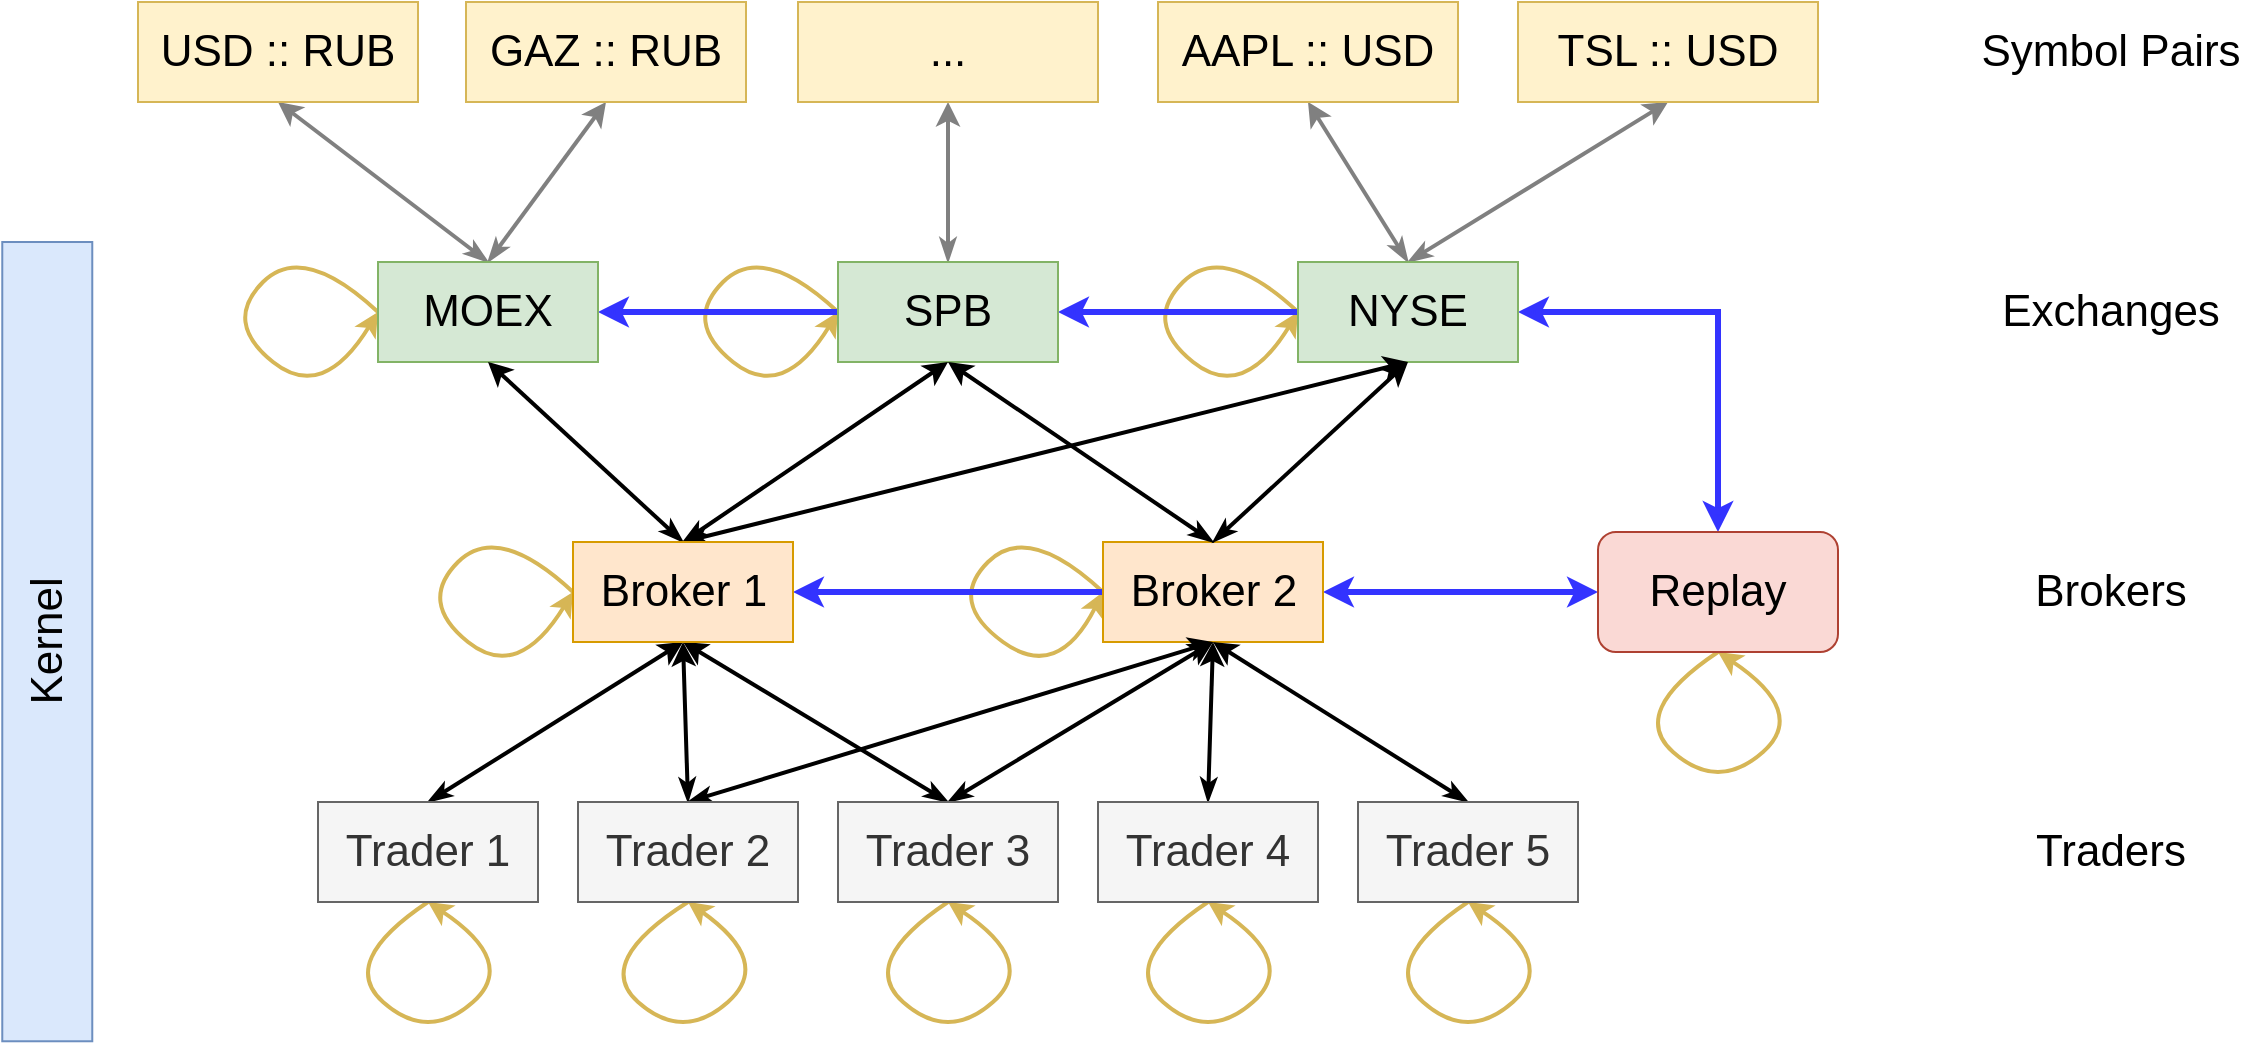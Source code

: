 <mxfile version="16.5.1" type="device"><diagram id="7AQ4Ytp7CplxZ0WghCvS" name="Page-1"><mxGraphModel dx="1164" dy="965" grid="1" gridSize="10" guides="1" tooltips="1" connect="1" arrows="1" fold="1" page="1" pageScale="1" pageWidth="827" pageHeight="1169" math="0" shadow="0"><root><mxCell id="0"/><mxCell id="1" parent="0"/><mxCell id="pn-iGmuy-T1ZW3m0eo9D-4" value="" style="curved=1;endArrow=classic;html=1;rounded=0;strokeColor=#d6b656;exitX=0.5;exitY=1;exitDx=0;exitDy=0;strokeWidth=2;entryX=0.5;entryY=1;entryDx=0;entryDy=0;fillColor=#fff2cc;gradientColor=#ffd966;" parent="1" source="l61nuXZsBUU-gemjnkcf-64" target="l61nuXZsBUU-gemjnkcf-64" edge="1"><mxGeometry width="50" height="50" relative="1" as="geometry"><mxPoint x="660" y="570" as="sourcePoint"/><mxPoint x="340" y="510" as="targetPoint"/><Array as="points"><mxPoint x="280" y="530"/><mxPoint x="325" y="570"/><mxPoint x="370" y="530"/></Array></mxGeometry></mxCell><mxCell id="pn-iGmuy-T1ZW3m0eo9D-5" value="" style="curved=1;endArrow=classic;html=1;rounded=0;strokeColor=#d6b656;exitX=0.5;exitY=1;exitDx=0;exitDy=0;strokeWidth=2;entryX=0.5;entryY=1;entryDx=0;entryDy=0;fillColor=#fff2cc;gradientColor=#ffd966;" parent="1" source="l61nuXZsBUU-gemjnkcf-66" target="l61nuXZsBUU-gemjnkcf-66" edge="1"><mxGeometry width="50" height="50" relative="1" as="geometry"><mxPoint x="452.5" y="500" as="sourcePoint"/><mxPoint x="440" y="510" as="targetPoint"/><Array as="points"><mxPoint x="407.5" y="530"/><mxPoint x="452.5" y="570"/><mxPoint x="497.5" y="530"/></Array></mxGeometry></mxCell><mxCell id="pn-iGmuy-T1ZW3m0eo9D-6" value="" style="curved=1;endArrow=classic;html=1;rounded=0;strokeColor=#d6b656;exitX=0.5;exitY=1;exitDx=0;exitDy=0;strokeWidth=2;entryX=0.5;entryY=1;entryDx=0;entryDy=0;fillColor=#fff2cc;gradientColor=#ffd966;" parent="1" source="l61nuXZsBUU-gemjnkcf-67" target="l61nuXZsBUU-gemjnkcf-67" edge="1"><mxGeometry width="50" height="50" relative="1" as="geometry"><mxPoint x="587.5" y="500" as="sourcePoint"/><mxPoint x="600" y="510" as="targetPoint"/><Array as="points"><mxPoint x="540" y="530"/><mxPoint x="585" y="570"/><mxPoint x="630" y="530"/></Array></mxGeometry></mxCell><mxCell id="pn-iGmuy-T1ZW3m0eo9D-7" value="" style="curved=1;endArrow=classic;html=1;rounded=0;strokeColor=#d6b656;strokeWidth=2;exitX=0.5;exitY=1;exitDx=0;exitDy=0;entryX=0.5;entryY=1;entryDx=0;entryDy=0;fillColor=#fff2cc;gradientColor=#ffd966;" parent="1" source="l61nuXZsBUU-gemjnkcf-68" target="l61nuXZsBUU-gemjnkcf-68" edge="1"><mxGeometry width="50" height="50" relative="1" as="geometry"><mxPoint x="715" y="510" as="sourcePoint"/><mxPoint x="740" y="510" as="targetPoint"/><Array as="points"><mxPoint x="670" y="530"/><mxPoint x="715" y="570"/><mxPoint x="760" y="530"/></Array></mxGeometry></mxCell><mxCell id="pn-iGmuy-T1ZW3m0eo9D-8" value="" style="curved=1;endArrow=classic;html=1;rounded=0;strokeColor=#d6b656;strokeWidth=2;exitX=0.5;exitY=1;exitDx=0;exitDy=0;entryX=0.5;entryY=1;entryDx=0;entryDy=0;fillColor=#fff2cc;gradientColor=#ffd966;" parent="1" source="l61nuXZsBUU-gemjnkcf-69" target="l61nuXZsBUU-gemjnkcf-69" edge="1"><mxGeometry width="50" height="50" relative="1" as="geometry"><mxPoint x="860" y="510" as="sourcePoint"/><mxPoint x="930" y="510" as="targetPoint"/><Array as="points"><mxPoint x="800" y="530"/><mxPoint x="845" y="570"/><mxPoint x="890" y="530"/></Array></mxGeometry></mxCell><mxCell id="l61nuXZsBUU-gemjnkcf-52" value="" style="endArrow=classic;html=1;rounded=0;fontFamily=Helvetica;fontSize=22;entryX=0.5;entryY=1;entryDx=0;entryDy=0;startArrow=classicThin;startFill=1;strokeWidth=2;exitX=0.5;exitY=0;exitDx=0;exitDy=0;strokeColor=#808080;" parent="1" source="l61nuXZsBUU-gemjnkcf-48" target="l61nuXZsBUU-gemjnkcf-50" edge="1"><mxGeometry width="50" height="50" relative="1" as="geometry"><mxPoint x="985" y="190" as="sourcePoint"/><mxPoint x="890" y="110" as="targetPoint"/></mxGeometry></mxCell><mxCell id="l61nuXZsBUU-gemjnkcf-51" value="" style="endArrow=classic;html=1;rounded=0;fontFamily=Helvetica;fontSize=22;startArrow=classicThin;startFill=1;strokeWidth=2;exitX=0.5;exitY=0;exitDx=0;exitDy=0;entryX=0.5;entryY=1;entryDx=0;entryDy=0;strokeColor=#808080;" parent="1" source="l61nuXZsBUU-gemjnkcf-48" target="l61nuXZsBUU-gemjnkcf-49" edge="1"><mxGeometry width="50" height="50" relative="1" as="geometry"><mxPoint x="850" y="180" as="sourcePoint"/><mxPoint x="770" y="150" as="targetPoint"/></mxGeometry></mxCell><mxCell id="l61nuXZsBUU-gemjnkcf-56" value="" style="endArrow=classic;html=1;rounded=0;fontFamily=Helvetica;fontSize=22;entryX=0.5;entryY=1;entryDx=0;entryDy=0;startArrow=classicThin;startFill=1;strokeWidth=2;exitX=0.5;exitY=0;exitDx=0;exitDy=0;strokeColor=#808080;" parent="1" source="l61nuXZsBUU-gemjnkcf-54" target="l61nuXZsBUU-gemjnkcf-55" edge="1"><mxGeometry width="50" height="50" relative="1" as="geometry"><mxPoint x="490" y="180" as="sourcePoint"/><mxPoint x="580" y="100" as="targetPoint"/></mxGeometry></mxCell><mxCell id="l61nuXZsBUU-gemjnkcf-46" value="" style="endArrow=classic;html=1;rounded=0;fontFamily=Helvetica;fontSize=22;entryX=0.5;entryY=1;entryDx=0;entryDy=0;startArrow=classicThin;startFill=1;strokeWidth=2;exitX=0.5;exitY=0;exitDx=0;exitDy=0;strokeColor=#808080;" parent="1" source="l61nuXZsBUU-gemjnkcf-4" target="l61nuXZsBUU-gemjnkcf-2" edge="1"><mxGeometry width="50" height="50" relative="1" as="geometry"><mxPoint x="310" y="130" as="sourcePoint"/><mxPoint x="530" y="300" as="targetPoint"/></mxGeometry></mxCell><mxCell id="l61nuXZsBUU-gemjnkcf-47" value="" style="endArrow=classic;html=1;rounded=0;fontFamily=Helvetica;fontSize=22;entryX=0.5;entryY=1;entryDx=0;entryDy=0;startArrow=classicThin;startFill=1;strokeWidth=2;exitX=0.5;exitY=0;exitDx=0;exitDy=0;strokeColor=#808080;" parent="1" source="l61nuXZsBUU-gemjnkcf-4" target="l61nuXZsBUU-gemjnkcf-3" edge="1"><mxGeometry width="50" height="50" relative="1" as="geometry"><mxPoint x="405" y="180" as="sourcePoint"/><mxPoint x="330" y="100" as="targetPoint"/></mxGeometry></mxCell><mxCell id="pn-iGmuy-T1ZW3m0eo9D-13" value="" style="curved=1;endArrow=classic;html=1;rounded=0;strokeColor=#d6b656;strokeWidth=2;exitX=0;exitY=0.5;exitDx=0;exitDy=0;entryX=0;entryY=0.5;entryDx=0;entryDy=0;fillColor=#fff2cc;gradientColor=#ffd966;" parent="1" source="l61nuXZsBUU-gemjnkcf-4" target="l61nuXZsBUU-gemjnkcf-4" edge="1"><mxGeometry width="50" height="50" relative="1" as="geometry"><mxPoint x="290" y="180" as="sourcePoint"/><mxPoint x="300" y="260" as="targetPoint"/><Array as="points"><mxPoint x="262.5" y="170"/><mxPoint x="222.5" y="210"/><mxPoint x="272.5" y="250"/></Array></mxGeometry></mxCell><mxCell id="pn-iGmuy-T1ZW3m0eo9D-14" value="" style="curved=1;endArrow=classic;html=1;rounded=0;strokeColor=#d6b656;strokeWidth=2;exitX=0;exitY=0.5;exitDx=0;exitDy=0;entryX=0;entryY=0.5;entryDx=0;entryDy=0;fillColor=#fff2cc;gradientColor=#ffd966;" parent="1" source="l61nuXZsBUU-gemjnkcf-54" target="l61nuXZsBUU-gemjnkcf-54" edge="1"><mxGeometry width="50" height="50" relative="1" as="geometry"><mxPoint x="530" y="160" as="sourcePoint"/><mxPoint x="530" y="240" as="targetPoint"/><Array as="points"><mxPoint x="492.5" y="170"/><mxPoint x="452.5" y="210"/><mxPoint x="502.5" y="250"/></Array></mxGeometry></mxCell><mxCell id="y19fF7KM5-DqsHYT5c4U-3" value="" style="endArrow=classic;html=1;rounded=0;strokeColor=#3333FF;strokeWidth=3;entryX=1;entryY=0.5;entryDx=0;entryDy=0;exitX=0;exitY=0.5;exitDx=0;exitDy=0;" parent="1" source="l61nuXZsBUU-gemjnkcf-54" target="l61nuXZsBUU-gemjnkcf-4" edge="1"><mxGeometry width="50" height="50" relative="1" as="geometry"><mxPoint x="490" y="230" as="sourcePoint"/><mxPoint x="440" y="240" as="targetPoint"/></mxGeometry></mxCell><mxCell id="pn-iGmuy-T1ZW3m0eo9D-15" value="" style="curved=1;endArrow=classic;html=1;rounded=0;strokeColor=#d6b656;strokeWidth=2;exitX=0;exitY=0.5;exitDx=0;exitDy=0;entryX=0;entryY=0.5;entryDx=0;entryDy=0;fillColor=#fff2cc;gradientColor=#ffd966;" parent="1" source="l61nuXZsBUU-gemjnkcf-48" target="l61nuXZsBUU-gemjnkcf-48" edge="1"><mxGeometry width="50" height="50" relative="1" as="geometry"><mxPoint x="750" y="160" as="sourcePoint"/><mxPoint x="750" y="230" as="targetPoint"/><Array as="points"><mxPoint x="722.5" y="170"/><mxPoint x="682.5" y="210"/><mxPoint x="732.5" y="250"/></Array></mxGeometry></mxCell><mxCell id="y19fF7KM5-DqsHYT5c4U-2" value="" style="endArrow=classic;html=1;rounded=0;strokeColor=#3333FF;strokeWidth=3;entryX=1;entryY=0.5;entryDx=0;entryDy=0;exitX=0;exitY=0.5;exitDx=0;exitDy=0;" parent="1" source="l61nuXZsBUU-gemjnkcf-48" target="l61nuXZsBUU-gemjnkcf-54" edge="1"><mxGeometry width="50" height="50" relative="1" as="geometry"><mxPoint x="700" y="360" as="sourcePoint"/><mxPoint x="750" y="310" as="targetPoint"/></mxGeometry></mxCell><mxCell id="y19fF7KM5-DqsHYT5c4U-1" value="" style="edgeStyle=segmentEdgeStyle;endArrow=classic;html=1;rounded=0;exitX=0.5;exitY=0;exitDx=0;exitDy=0;entryX=1;entryY=0.5;entryDx=0;entryDy=0;strokeColor=#3333FF;strokeWidth=3;startArrow=classic;startFill=1;" parent="1" source="fD78cbB0whoeKwW0NzWX-4" target="l61nuXZsBUU-gemjnkcf-48" edge="1"><mxGeometry width="50" height="50" relative="1" as="geometry"><mxPoint x="970" y="250" as="sourcePoint"/><mxPoint x="880" y="210" as="targetPoint"/><Array as="points"><mxPoint x="970" y="205"/></Array></mxGeometry></mxCell><mxCell id="Vu92UJET4nKWwX0AjhC2-1" value="" style="endArrow=classic;html=1;rounded=0;strokeColor=#3333FF;strokeWidth=3;entryX=1;entryY=0.5;entryDx=0;entryDy=0;exitX=0;exitY=0.5;exitDx=0;exitDy=0;startArrow=classic;startFill=1;" edge="1" parent="1" source="fD78cbB0whoeKwW0NzWX-4" target="l61nuXZsBUU-gemjnkcf-58"><mxGeometry width="50" height="50" relative="1" as="geometry"><mxPoint x="905" y="347.32" as="sourcePoint"/><mxPoint x="785" y="347.32" as="targetPoint"/></mxGeometry></mxCell><mxCell id="pn-iGmuy-T1ZW3m0eo9D-12" value="" style="curved=1;endArrow=classic;html=1;rounded=0;strokeColor=#d6b656;strokeWidth=2;exitX=0;exitY=0.5;exitDx=0;exitDy=0;entryX=0;entryY=0.5;entryDx=0;entryDy=0;fillColor=#fff2cc;gradientColor=#ffd966;" parent="1" source="l61nuXZsBUU-gemjnkcf-58" target="l61nuXZsBUU-gemjnkcf-58" edge="1"><mxGeometry width="50" height="50" relative="1" as="geometry"><mxPoint x="640" y="340" as="sourcePoint"/><mxPoint x="650" y="370" as="targetPoint"/><Array as="points"><mxPoint x="625" y="310"/><mxPoint x="585" y="350"/><mxPoint x="640" y="390"/></Array></mxGeometry></mxCell><mxCell id="Vu92UJET4nKWwX0AjhC2-2" value="" style="endArrow=classic;html=1;rounded=0;strokeColor=#3333FF;strokeWidth=3;entryX=1;entryY=0.5;entryDx=0;entryDy=0;exitX=0;exitY=0.5;exitDx=0;exitDy=0;" edge="1" parent="1" source="l61nuXZsBUU-gemjnkcf-58" target="l61nuXZsBUU-gemjnkcf-57"><mxGeometry width="50" height="50" relative="1" as="geometry"><mxPoint x="690" y="310" as="sourcePoint"/><mxPoint x="570" y="310" as="targetPoint"/></mxGeometry></mxCell><mxCell id="l61nuXZsBUU-gemjnkcf-1" value="Kernel" style="rounded=0;whiteSpace=wrap;html=1;fontStyle=0;fontSize=22;rotation=-90;fontFamily=Helvetica;fillColor=#dae8fc;strokeColor=#6c8ebf;" parent="1" vertex="1"><mxGeometry x="-65.18" y="347.32" width="399.63" height="45" as="geometry"/></mxCell><mxCell id="l61nuXZsBUU-gemjnkcf-2" value="USD :: RUB" style="rounded=0;whiteSpace=wrap;html=1;fontFamily=Helvetica;fontSize=22;fillColor=#fff2cc;strokeColor=#d6b656;" parent="1" vertex="1"><mxGeometry x="180" y="50" width="140" height="50" as="geometry"/></mxCell><mxCell id="l61nuXZsBUU-gemjnkcf-3" value="GAZ :: RUB" style="rounded=0;whiteSpace=wrap;html=1;fontFamily=Helvetica;fontSize=22;fillColor=#fff2cc;strokeColor=#d6b656;" parent="1" vertex="1"><mxGeometry x="344" y="50" width="140" height="50" as="geometry"/></mxCell><mxCell id="l61nuXZsBUU-gemjnkcf-4" value="MOEX" style="rounded=0;whiteSpace=wrap;html=1;fontFamily=Helvetica;fontSize=22;fillColor=#d5e8d4;strokeColor=#82b366;" parent="1" vertex="1"><mxGeometry x="300" y="180" width="110" height="50" as="geometry"/></mxCell><mxCell id="l61nuXZsBUU-gemjnkcf-48" value="NYSE" style="rounded=0;whiteSpace=wrap;html=1;fontFamily=Helvetica;fontSize=22;fillColor=#d5e8d4;strokeColor=#82b366;" parent="1" vertex="1"><mxGeometry x="760" y="180" width="110" height="50" as="geometry"/></mxCell><mxCell id="l61nuXZsBUU-gemjnkcf-49" value="AAPL :: USD" style="rounded=0;whiteSpace=wrap;html=1;fontFamily=Helvetica;fontSize=22;fillColor=#fff2cc;strokeColor=#d6b656;" parent="1" vertex="1"><mxGeometry x="690" y="50" width="150" height="50" as="geometry"/></mxCell><mxCell id="l61nuXZsBUU-gemjnkcf-50" value="TSL :: USD" style="rounded=0;whiteSpace=wrap;html=1;fontFamily=Helvetica;fontSize=22;fillColor=#fff2cc;strokeColor=#d6b656;" parent="1" vertex="1"><mxGeometry x="870" y="50" width="150" height="50" as="geometry"/></mxCell><mxCell id="l61nuXZsBUU-gemjnkcf-54" value="SPB" style="rounded=0;whiteSpace=wrap;html=1;fontFamily=Helvetica;fontSize=22;fillColor=#d5e8d4;strokeColor=#82b366;" parent="1" vertex="1"><mxGeometry x="530" y="180" width="110" height="50" as="geometry"/></mxCell><mxCell id="l61nuXZsBUU-gemjnkcf-55" value="..." style="rounded=0;whiteSpace=wrap;html=1;fontFamily=Helvetica;fontSize=22;fillColor=#fff2cc;strokeColor=#d6b656;" parent="1" vertex="1"><mxGeometry x="510" y="50" width="150" height="50" as="geometry"/></mxCell><mxCell id="l61nuXZsBUU-gemjnkcf-58" value="Broker 2" style="rounded=0;whiteSpace=wrap;html=1;fontFamily=Helvetica;fontSize=22;fillColor=#ffe6cc;strokeColor=#d79b00;" parent="1" vertex="1"><mxGeometry x="662.5" y="320" width="110" height="50" as="geometry"/></mxCell><mxCell id="l61nuXZsBUU-gemjnkcf-59" value="" style="endArrow=classic;html=1;rounded=0;fontFamily=Helvetica;fontSize=22;entryX=0.5;entryY=1;entryDx=0;entryDy=0;startArrow=classicThin;startFill=1;strokeWidth=2;exitX=0.5;exitY=0;exitDx=0;exitDy=0;" parent="1" source="l61nuXZsBUU-gemjnkcf-57" target="l61nuXZsBUU-gemjnkcf-4" edge="1"><mxGeometry width="50" height="50" relative="1" as="geometry"><mxPoint x="400" y="320" as="sourcePoint"/><mxPoint x="490" y="240" as="targetPoint"/></mxGeometry></mxCell><mxCell id="l61nuXZsBUU-gemjnkcf-60" value="" style="endArrow=classic;html=1;rounded=0;fontFamily=Helvetica;fontSize=22;entryX=0.5;entryY=1;entryDx=0;entryDy=0;startArrow=classicThin;startFill=1;strokeWidth=2;exitX=0.5;exitY=0;exitDx=0;exitDy=0;" parent="1" source="l61nuXZsBUU-gemjnkcf-57" target="l61nuXZsBUU-gemjnkcf-54" edge="1"><mxGeometry width="50" height="50" relative="1" as="geometry"><mxPoint x="580" y="347.5" as="sourcePoint"/><mxPoint x="490" y="257.5" as="targetPoint"/></mxGeometry></mxCell><mxCell id="l61nuXZsBUU-gemjnkcf-61" value="" style="endArrow=classic;html=1;rounded=0;fontFamily=Helvetica;fontSize=22;entryX=0.5;entryY=1;entryDx=0;entryDy=0;startArrow=classicThin;startFill=1;strokeWidth=2;exitX=0.5;exitY=0;exitDx=0;exitDy=0;" parent="1" source="l61nuXZsBUU-gemjnkcf-57" target="l61nuXZsBUU-gemjnkcf-48" edge="1"><mxGeometry width="50" height="50" relative="1" as="geometry"><mxPoint x="595" y="370" as="sourcePoint"/><mxPoint x="595" y="240" as="targetPoint"/></mxGeometry></mxCell><mxCell id="l61nuXZsBUU-gemjnkcf-62" value="" style="endArrow=classic;html=1;rounded=0;fontFamily=Helvetica;fontSize=22;startArrow=classicThin;startFill=1;strokeWidth=2;exitX=0.5;exitY=0;exitDx=0;exitDy=0;entryX=0.5;entryY=1;entryDx=0;entryDy=0;" parent="1" source="l61nuXZsBUU-gemjnkcf-58" target="l61nuXZsBUU-gemjnkcf-48" edge="1"><mxGeometry width="50" height="50" relative="1" as="geometry"><mxPoint x="455" y="330" as="sourcePoint"/><mxPoint x="870" y="280" as="targetPoint"/></mxGeometry></mxCell><mxCell id="l61nuXZsBUU-gemjnkcf-63" value="" style="endArrow=classic;html=1;rounded=0;fontFamily=Helvetica;fontSize=22;startArrow=classicThin;startFill=1;strokeWidth=2;entryX=0.5;entryY=1;entryDx=0;entryDy=0;exitX=0.5;exitY=0;exitDx=0;exitDy=0;" parent="1" source="l61nuXZsBUU-gemjnkcf-58" target="l61nuXZsBUU-gemjnkcf-54" edge="1"><mxGeometry width="50" height="50" relative="1" as="geometry"><mxPoint x="720" y="290" as="sourcePoint"/><mxPoint x="870" y="240" as="targetPoint"/></mxGeometry></mxCell><mxCell id="l61nuXZsBUU-gemjnkcf-65" value="" style="endArrow=classic;html=1;rounded=0;fontFamily=Helvetica;fontSize=22;entryX=0.5;entryY=1;entryDx=0;entryDy=0;startArrow=classicThin;startFill=1;strokeWidth=2;exitX=0.5;exitY=0;exitDx=0;exitDy=0;" parent="1" source="l61nuXZsBUU-gemjnkcf-64" target="l61nuXZsBUU-gemjnkcf-57" edge="1"><mxGeometry width="50" height="50" relative="1" as="geometry"><mxPoint x="455" y="330" as="sourcePoint"/><mxPoint x="320" y="240" as="targetPoint"/></mxGeometry></mxCell><mxCell id="l61nuXZsBUU-gemjnkcf-70" value="" style="endArrow=classic;html=1;rounded=0;fontFamily=Helvetica;fontSize=22;startArrow=classicThin;startFill=1;strokeWidth=2;exitX=0.5;exitY=0;exitDx=0;exitDy=0;entryX=0.5;entryY=1;entryDx=0;entryDy=0;" parent="1" source="l61nuXZsBUU-gemjnkcf-66" target="l61nuXZsBUU-gemjnkcf-57" edge="1"><mxGeometry width="50" height="50" relative="1" as="geometry"><mxPoint x="325" y="460" as="sourcePoint"/><mxPoint x="440" y="380" as="targetPoint"/></mxGeometry></mxCell><mxCell id="l61nuXZsBUU-gemjnkcf-71" value="" style="endArrow=classic;html=1;rounded=0;fontFamily=Helvetica;fontSize=22;startArrow=classicThin;startFill=1;strokeWidth=2;entryX=0.5;entryY=1;entryDx=0;entryDy=0;exitX=0.5;exitY=0;exitDx=0;exitDy=0;" parent="1" source="l61nuXZsBUU-gemjnkcf-66" target="l61nuXZsBUU-gemjnkcf-58" edge="1"><mxGeometry width="50" height="50" relative="1" as="geometry"><mxPoint x="490" y="420" as="sourcePoint"/><mxPoint x="444.5" y="370" as="targetPoint"/></mxGeometry></mxCell><mxCell id="l61nuXZsBUU-gemjnkcf-72" value="" style="endArrow=classic;html=1;rounded=0;fontFamily=Helvetica;fontSize=22;startArrow=classicThin;startFill=1;strokeWidth=2;entryX=0.5;entryY=1;entryDx=0;entryDy=0;exitX=0.5;exitY=0;exitDx=0;exitDy=0;" parent="1" source="l61nuXZsBUU-gemjnkcf-67" target="l61nuXZsBUU-gemjnkcf-57" edge="1"><mxGeometry width="50" height="50" relative="1" as="geometry"><mxPoint x="455" y="460" as="sourcePoint"/><mxPoint x="725" y="380" as="targetPoint"/></mxGeometry></mxCell><mxCell id="l61nuXZsBUU-gemjnkcf-73" value="" style="endArrow=classic;html=1;rounded=0;fontFamily=Helvetica;fontSize=22;startArrow=classicThin;startFill=1;strokeWidth=2;entryX=0.5;entryY=1;entryDx=0;entryDy=0;exitX=0.5;exitY=0;exitDx=0;exitDy=0;" parent="1" source="l61nuXZsBUU-gemjnkcf-67" target="l61nuXZsBUU-gemjnkcf-58" edge="1"><mxGeometry width="50" height="50" relative="1" as="geometry"><mxPoint x="610" y="650" as="sourcePoint"/><mxPoint x="480" y="570" as="targetPoint"/></mxGeometry></mxCell><mxCell id="l61nuXZsBUU-gemjnkcf-74" value="" style="endArrow=classic;html=1;rounded=0;fontFamily=Helvetica;fontSize=22;startArrow=classicThin;startFill=1;strokeWidth=2;entryX=0.5;entryY=1;entryDx=0;entryDy=0;exitX=0.5;exitY=0;exitDx=0;exitDy=0;" parent="1" source="l61nuXZsBUU-gemjnkcf-68" target="l61nuXZsBUU-gemjnkcf-58" edge="1"><mxGeometry width="50" height="50" relative="1" as="geometry"><mxPoint x="705" y="625" as="sourcePoint"/><mxPoint x="845" y="545" as="targetPoint"/></mxGeometry></mxCell><mxCell id="l61nuXZsBUU-gemjnkcf-75" value="" style="endArrow=classic;html=1;rounded=0;fontFamily=Helvetica;fontSize=22;startArrow=classicThin;startFill=1;strokeWidth=2;exitX=0.5;exitY=0;exitDx=0;exitDy=0;entryX=0.5;entryY=1;entryDx=0;entryDy=0;" parent="1" source="l61nuXZsBUU-gemjnkcf-69" target="l61nuXZsBUU-gemjnkcf-58" edge="1"><mxGeometry width="50" height="50" relative="1" as="geometry"><mxPoint x="715" y="460" as="sourcePoint"/><mxPoint x="750" y="400" as="targetPoint"/></mxGeometry></mxCell><mxCell id="ojc3aJImDVUx3E-8Ejq_-1" value="Symbol Pairs" style="text;html=1;align=center;verticalAlign=middle;resizable=0;points=[];autosize=1;strokeColor=none;fillColor=none;fontSize=22;" parent="1" vertex="1"><mxGeometry x="1091" y="60" width="150" height="30" as="geometry"/></mxCell><mxCell id="ojc3aJImDVUx3E-8Ejq_-3" value="Exchanges" style="text;html=1;align=center;verticalAlign=middle;resizable=0;points=[];autosize=1;strokeColor=none;fillColor=none;fontSize=22;" parent="1" vertex="1"><mxGeometry x="1106" y="190" width="120" height="30" as="geometry"/></mxCell><mxCell id="ojc3aJImDVUx3E-8Ejq_-4" value="Brokers" style="text;html=1;align=center;verticalAlign=middle;resizable=0;points=[];autosize=1;strokeColor=none;fillColor=none;fontSize=22;" parent="1" vertex="1"><mxGeometry x="1121" y="330" width="90" height="30" as="geometry"/></mxCell><mxCell id="ojc3aJImDVUx3E-8Ejq_-5" value="Traders" style="text;html=1;align=center;verticalAlign=middle;resizable=0;points=[];autosize=1;strokeColor=none;fillColor=none;fontSize=22;" parent="1" vertex="1"><mxGeometry x="1121" y="460" width="90" height="30" as="geometry"/></mxCell><mxCell id="pn-iGmuy-T1ZW3m0eo9D-9" value="" style="curved=1;endArrow=classic;html=1;rounded=0;strokeColor=#d6b656;strokeWidth=2;exitX=0.5;exitY=1;exitDx=0;exitDy=0;entryX=0.5;entryY=1;entryDx=0;entryDy=0;fillColor=#fff2cc;gradientColor=#ffd966;" parent="1" source="fD78cbB0whoeKwW0NzWX-4" target="fD78cbB0whoeKwW0NzWX-4" edge="1"><mxGeometry width="50" height="50" relative="1" as="geometry"><mxPoint x="970" y="390" as="sourcePoint"/><mxPoint x="1020" y="390" as="targetPoint"/><Array as="points"><mxPoint x="925" y="405"/><mxPoint x="970" y="445"/><mxPoint x="1015" y="405"/></Array></mxGeometry></mxCell><mxCell id="l61nuXZsBUU-gemjnkcf-64" value="Trader 1" style="rounded=0;whiteSpace=wrap;html=1;fontFamily=Helvetica;fontSize=22;fillColor=#f5f5f5;strokeColor=#666666;fontColor=#333333;" parent="1" vertex="1"><mxGeometry x="270" y="450" width="110" height="50" as="geometry"/></mxCell><mxCell id="l61nuXZsBUU-gemjnkcf-66" value="Trader 2" style="rounded=0;whiteSpace=wrap;html=1;fontFamily=Helvetica;fontSize=22;fillColor=#f5f5f5;strokeColor=#666666;fontColor=#333333;" parent="1" vertex="1"><mxGeometry x="400" y="450" width="110" height="50" as="geometry"/></mxCell><mxCell id="l61nuXZsBUU-gemjnkcf-67" value="Trader 3" style="rounded=0;whiteSpace=wrap;html=1;fontFamily=Helvetica;fontSize=22;fillColor=#f5f5f5;strokeColor=#666666;fontColor=#333333;" parent="1" vertex="1"><mxGeometry x="530" y="450" width="110" height="50" as="geometry"/></mxCell><mxCell id="l61nuXZsBUU-gemjnkcf-68" value="Trader 4" style="rounded=0;whiteSpace=wrap;html=1;fontFamily=Helvetica;fontSize=22;fillColor=#f5f5f5;strokeColor=#666666;fontColor=#333333;" parent="1" vertex="1"><mxGeometry x="660" y="450" width="110" height="50" as="geometry"/></mxCell><mxCell id="l61nuXZsBUU-gemjnkcf-69" value="Trader 5" style="rounded=0;whiteSpace=wrap;html=1;fontFamily=Helvetica;fontSize=22;fillColor=#f5f5f5;strokeColor=#666666;fontColor=#333333;" parent="1" vertex="1"><mxGeometry x="790" y="450" width="110" height="50" as="geometry"/></mxCell><mxCell id="fD78cbB0whoeKwW0NzWX-4" value="Replay" style="rounded=1;whiteSpace=wrap;html=1;fontSize=22;fillColor=#fad9d5;strokeColor=#ae4132;" parent="1" vertex="1"><mxGeometry x="910" y="315" width="120" height="60" as="geometry"/></mxCell><mxCell id="pn-iGmuy-T1ZW3m0eo9D-10" value="" style="curved=1;endArrow=classic;html=1;rounded=0;strokeColor=#d6b656;strokeWidth=2;exitX=0;exitY=0.5;exitDx=0;exitDy=0;entryX=0;entryY=0.5;entryDx=0;entryDy=0;fillColor=#fff2cc;gradientColor=#ffd966;" parent="1" source="l61nuXZsBUU-gemjnkcf-57" target="l61nuXZsBUU-gemjnkcf-57" edge="1"><mxGeometry width="50" height="50" relative="1" as="geometry"><mxPoint x="390" y="310" as="sourcePoint"/><mxPoint x="390" y="390" as="targetPoint"/><Array as="points"><mxPoint x="360" y="310"/><mxPoint x="320" y="350"/><mxPoint x="370" y="390"/></Array></mxGeometry></mxCell><mxCell id="l61nuXZsBUU-gemjnkcf-57" value="Broker 1" style="rounded=0;whiteSpace=wrap;html=1;fontFamily=Helvetica;fontSize=22;fillColor=#ffe6cc;strokeColor=#d79b00;" parent="1" vertex="1"><mxGeometry x="397.5" y="320" width="110" height="50" as="geometry"/></mxCell></root></mxGraphModel></diagram></mxfile>